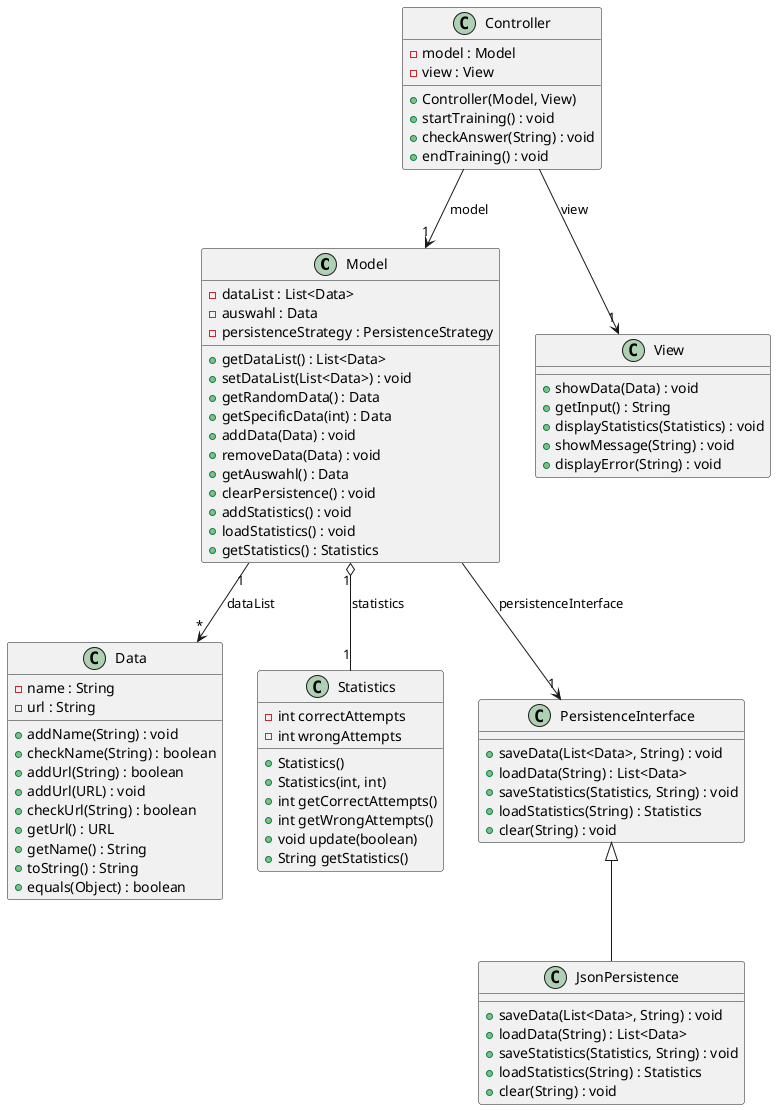 @startuml
'title: Worttrainer Reloaded - kbauer'

class Model {
  -dataList : List<Data>
  -auswahl : Data
  -persistenceStrategy : PersistenceStrategy
  +getDataList() : List<Data>
  +setDataList(List<Data>) : void
  +getRandomData() : Data
  +getSpecificData(int) : Data
  +addData(Data) : void
  +removeData(Data) : void
  +getAuswahl() : Data
  +clearPersistence() : void
  +addStatistics() : void
  +loadStatistics() : void
  +getStatistics() : Statistics
}

class Data {
  -name : String
  -url : String
  +addName(String) : void
  +checkName(String) : boolean
  +addUrl(String) : boolean
  +addUrl(URL) : void
  +checkUrl(String) : boolean
  +getUrl() : URL
  +getName() : String
  +toString() : String
  +equals(Object) : boolean
}

class Statistics {
  - int correctAttempts
  - int wrongAttempts
  + Statistics()
  + Statistics(int, int)
  + int getCorrectAttempts()
  + int getWrongAttempts()
  + void update(boolean)
  + String getStatistics()
}

class View {
  + showData(Data) : void
  + getInput() : String
  + displayStatistics(Statistics) : void
  + showMessage(String) : void
  + displayError(String) : void
}

class Controller {
  -model : Model
  -view : View
  +Controller(Model, View)
  +startTraining() : void
  +checkAnswer(String) : void
  +endTraining() : void
}

class PersistenceInterface {
  + saveData(List<Data>, String) : void
  + loadData(String) : List<Data>
  + saveStatistics(Statistics, String) : void
  + loadStatistics(String) : Statistics
  + clear(String) : void
}

class JsonPersistence {
  + saveData(List<Data>, String) : void
  + loadData(String) : List<Data>
  + saveStatistics(Statistics, String) : void
  + loadStatistics(String) : Statistics
  + clear(String) : void
}

Controller --> "1" Model : model
Controller --> "1" View : view
Model "1" --> "*" Data : dataList
Model "1" o-- "1" Statistics : statistics
Model --> "1" PersistenceInterface : persistenceInterface
PersistenceInterface <|-- JsonPersistence

@enduml
